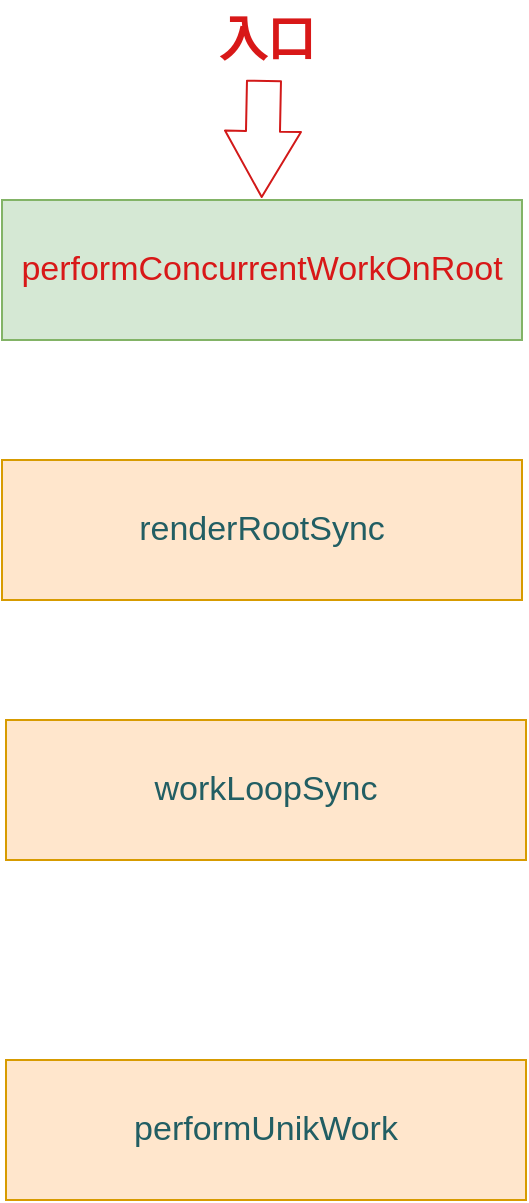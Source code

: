 <mxfile>
    <diagram id="vd307fuoi4l3elPu65JC" name="Page-1">
        <mxGraphModel dx="1460" dy="777" grid="1" gridSize="10" guides="1" tooltips="1" connect="1" arrows="1" fold="1" page="0" pageScale="1" pageWidth="827" pageHeight="1169" background="#ffffff" math="0" shadow="0">
            <root>
                <mxCell id="0"/>
                <mxCell id="1" parent="0"/>
                <mxCell id="2" value="&lt;div class=&quot;lake-content&quot; style=&quot;font-size: 17px;&quot;&gt;&lt;span class=&quot;ne-text&quot; style=&quot;font-size: 17px;&quot;&gt;performConcurrentWorkOnRoot&lt;/span&gt;&lt;/div&gt;" style="rounded=0;whiteSpace=wrap;html=1;fillColor=#d5e8d4;strokeColor=#82b366;fontColor=#d81818;fontSize=17;" vertex="1" parent="1">
                    <mxGeometry x="-40" y="120" width="260" height="70" as="geometry"/>
                </mxCell>
                <mxCell id="3" value="" style="shape=flexArrow;endArrow=classic;html=1;fontSize=17;fontColor=#d81818;entryX=0.534;entryY=-0.014;entryDx=0;entryDy=0;entryPerimeter=0;strokeColor=#d21919;width=17;endSize=10.62;" edge="1" parent="1">
                    <mxGeometry width="50" height="50" relative="1" as="geometry">
                        <mxPoint x="91" y="60" as="sourcePoint"/>
                        <mxPoint x="89.84" y="119.02" as="targetPoint"/>
                    </mxGeometry>
                </mxCell>
                <mxCell id="4" value="入口" style="text;strokeColor=none;fillColor=none;html=1;fontSize=24;fontStyle=1;verticalAlign=middle;align=center;fontColor=#d81818;" vertex="1" parent="1">
                    <mxGeometry x="42" y="20" width="100" height="40" as="geometry"/>
                </mxCell>
                <mxCell id="5" value="&lt;div class=&quot;lake-content&quot; style=&quot;font-size: 17px;&quot;&gt;&lt;span class=&quot;ne-text&quot; style=&quot;font-size: 17px;&quot;&gt;renderRootSync&lt;/span&gt;&lt;/div&gt;" style="rounded=0;whiteSpace=wrap;html=1;fillColor=#ffe6cc;strokeColor=#d79b00;fontSize=17;fontColor=#225e63;" vertex="1" parent="1">
                    <mxGeometry x="-40" y="250" width="260" height="70" as="geometry"/>
                </mxCell>
                <mxCell id="6" value="&lt;div class=&quot;lake-content&quot; style=&quot;font-size: 17px;&quot;&gt;&lt;span class=&quot;ne-text&quot; style=&quot;font-size: 17px;&quot;&gt;workLoopSync&lt;/span&gt;&lt;/div&gt;" style="rounded=0;whiteSpace=wrap;html=1;fillColor=#ffe6cc;strokeColor=#d79b00;fontSize=17;fontColor=#225e63;" vertex="1" parent="1">
                    <mxGeometry x="-38" y="380" width="260" height="70" as="geometry"/>
                </mxCell>
                <mxCell id="7" value="&lt;div class=&quot;lake-content&quot; style=&quot;font-size: 17px;&quot;&gt;&lt;span class=&quot;ne-text&quot; style=&quot;font-size: 17px;&quot;&gt;performUnikWork&lt;/span&gt;&lt;/div&gt;" style="rounded=0;whiteSpace=wrap;html=1;fillColor=#ffe6cc;strokeColor=#d79b00;fontSize=17;fontColor=#225e63;" vertex="1" parent="1">
                    <mxGeometry x="-38" y="550" width="260" height="70" as="geometry"/>
                </mxCell>
            </root>
        </mxGraphModel>
    </diagram>
</mxfile>